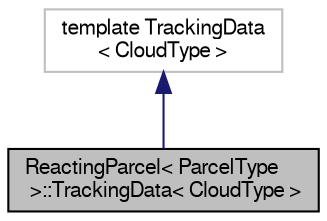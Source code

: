 digraph "ReactingParcel&lt; ParcelType &gt;::TrackingData&lt; CloudType &gt;"
{
  bgcolor="transparent";
  edge [fontname="FreeSans",fontsize="10",labelfontname="FreeSans",labelfontsize="10"];
  node [fontname="FreeSans",fontsize="10",shape=record];
  Node0 [label="ReactingParcel\< ParcelType\l \>::TrackingData\< CloudType \>",height=0.2,width=0.4,color="black", fillcolor="grey75", style="filled", fontcolor="black"];
  Node1 -> Node0 [dir="back",color="midnightblue",fontsize="10",style="solid",fontname="FreeSans"];
  Node1 [label="template TrackingData\l\< CloudType \>",height=0.2,width=0.4,color="grey75"];
}
